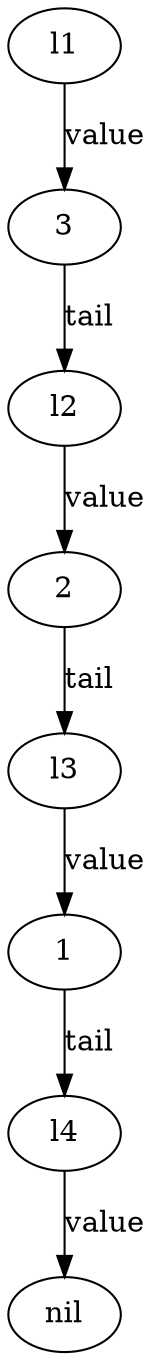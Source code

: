 digraph {
    l1[class="fix,disabled"]
    l2[class="fix,disabled"]
    l3[class="fix,disabled"]
    l4[class="fix,disabled"]
    p1[label=3 class="cell"]
    p2[label=2 class="cell"]
    p3[label=1 class="cell"]
    nil[class="nil"]

    l1 -> p1[label=value class="disabled"]
    p1 -> l2[label=tail]
    l2 -> p2[label=value class="disabled"]
    p2 -> l3[label=tail]
    l3 -> p3[label=value class="disabled"]
    p3 -> l4[label=tail]
    l4 -> nil[label=value class="disabled"]
}
